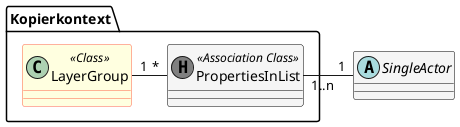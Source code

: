 @startuml
skinparam class {
  BorderColor Black
  BackgroundColor WhiteSmoke
  BackgroundColor<<Class>> LightYellow
  BorderColor<<Class>> Tomato
}

abstract class "SingleActor" as sa

package Kopierkontext {

    class "LayerGroup" as pl <<Class>>
    class "PropertiesInList" as pil << (H, grey) Association Class >>

    pil "*" -left- "1" pl
}
sa "1" -left- "1..n" pil : "    "
@enduml